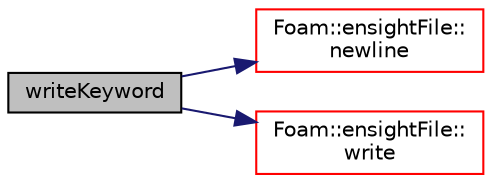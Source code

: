 digraph "writeKeyword"
{
  bgcolor="transparent";
  edge [fontname="Helvetica",fontsize="10",labelfontname="Helvetica",labelfontsize="10"];
  node [fontname="Helvetica",fontsize="10",shape=record];
  rankdir="LR";
  Node1 [label="writeKeyword",height=0.2,width=0.4,color="black", fillcolor="grey75", style="filled", fontcolor="black"];
  Node1 -> Node2 [color="midnightblue",fontsize="10",style="solid",fontname="Helvetica"];
  Node2 [label="Foam::ensightFile::\lnewline",height=0.2,width=0.4,color="red",URL="$a00655.html#ab5159a45ba6da86b4085607bea7569dc",tooltip="Add carriage return to ascii stream. "];
  Node1 -> Node3 [color="midnightblue",fontsize="10",style="solid",fontname="Helvetica"];
  Node3 [label="Foam::ensightFile::\lwrite",height=0.2,width=0.4,color="red",URL="$a00655.html#a585eddd24704fabf8fb2b6f1da342813",tooltip="Binary write. "];
}
